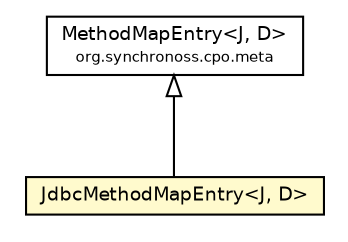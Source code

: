 #!/usr/local/bin/dot
#
# Class diagram 
# Generated by UmlGraph version 4.6 (http://www.spinellis.gr/sw/umlgraph)
#

digraph G {
	edge [fontname="Helvetica",fontsize=10,labelfontname="Helvetica",labelfontsize=10];
	node [fontname="Helvetica",fontsize=10,shape=plaintext];
	// org.synchronoss.cpo.meta.MethodMapEntry<J, D>
	c39230 [label=<<table border="0" cellborder="1" cellspacing="0" cellpadding="2" port="p" href="../../meta/MethodMapEntry.html">
		<tr><td><table border="0" cellspacing="0" cellpadding="1">
			<tr><td> MethodMapEntry&lt;J, D&gt; </td></tr>
			<tr><td><font point-size="7.0"> org.synchronoss.cpo.meta </font></td></tr>
		</table></td></tr>
		</table>>, fontname="Helvetica", fontcolor="black", fontsize=9.0];
	// org.synchronoss.cpo.jdbc.meta.JdbcMethodMapEntry<J, D>
	c39336 [label=<<table border="0" cellborder="1" cellspacing="0" cellpadding="2" port="p" bgcolor="lemonChiffon" href="./JdbcMethodMapEntry.html">
		<tr><td><table border="0" cellspacing="0" cellpadding="1">
			<tr><td> JdbcMethodMapEntry&lt;J, D&gt; </td></tr>
		</table></td></tr>
		</table>>, fontname="Helvetica", fontcolor="black", fontsize=9.0];
	//org.synchronoss.cpo.jdbc.meta.JdbcMethodMapEntry<J, D> extends org.synchronoss.cpo.meta.MethodMapEntry<J, D>
	c39230:p -> c39336:p [dir=back,arrowtail=empty];
}

